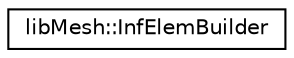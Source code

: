 digraph "类继承关系图"
{
 // INTERACTIVE_SVG=YES
  edge [fontname="Helvetica",fontsize="10",labelfontname="Helvetica",labelfontsize="10"];
  node [fontname="Helvetica",fontsize="10",shape=record];
  rankdir="LR";
  Node1 [label="libMesh::InfElemBuilder",height=0.2,width=0.4,color="black", fillcolor="white", style="filled",URL="$classlibMesh_1_1InfElemBuilder.html",tooltip="This class is used to build infinite elements on top of an existing mesh. "];
}
